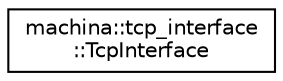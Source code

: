 digraph "Graphical Class Hierarchy"
{
 // LATEX_PDF_SIZE
  edge [fontname="Helvetica",fontsize="10",labelfontname="Helvetica",labelfontsize="10"];
  node [fontname="Helvetica",fontsize="10",shape=record];
  rankdir="LR";
  Node0 [label="machina::tcp_interface\l::TcpInterface",height=0.2,width=0.4,color="black", fillcolor="white", style="filled",URL="$classmachina_1_1tcp__interface_1_1TcpInterface.html",tooltip="Class to handle TCP communication with a sensor."];
}
